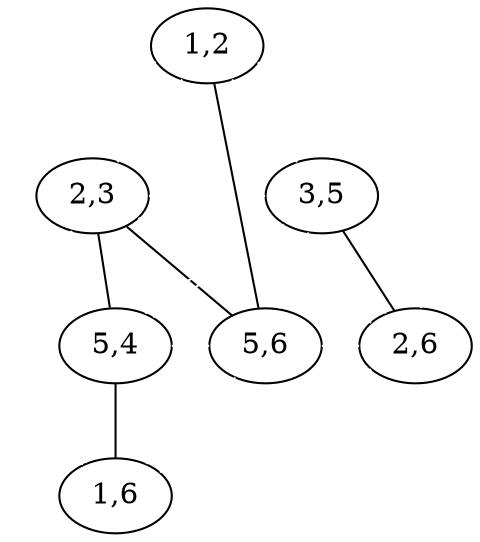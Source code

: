 graph example_1 {
    a [label="1,2"];
    b [label="2,3"];
    c [label="3,5"];
    d [label="5,4"];
    e [label="5,6"];
    f [label="2,6"];
    g [label="1,6"];


    a -- b [color=white];
    b -- c [color=white];
    c -- d [color=white];
    d -- e [color=white];
    e -- g [color=white];
    e -- f [color=white];
    f -- g [color=white];
    a -- g [color=white];
    a -- f [color=white];
    b -- f [color=white];
    c -- e [color=white];

    e -- a;
    a -- c [color=white];
    b -- e;
    b -- g [color=white];
    b -- d;
    c -- f;
    d -- f [color=white];
    d -- g;

 { rank=same; b c }
 { rank=same; f e d }
}
